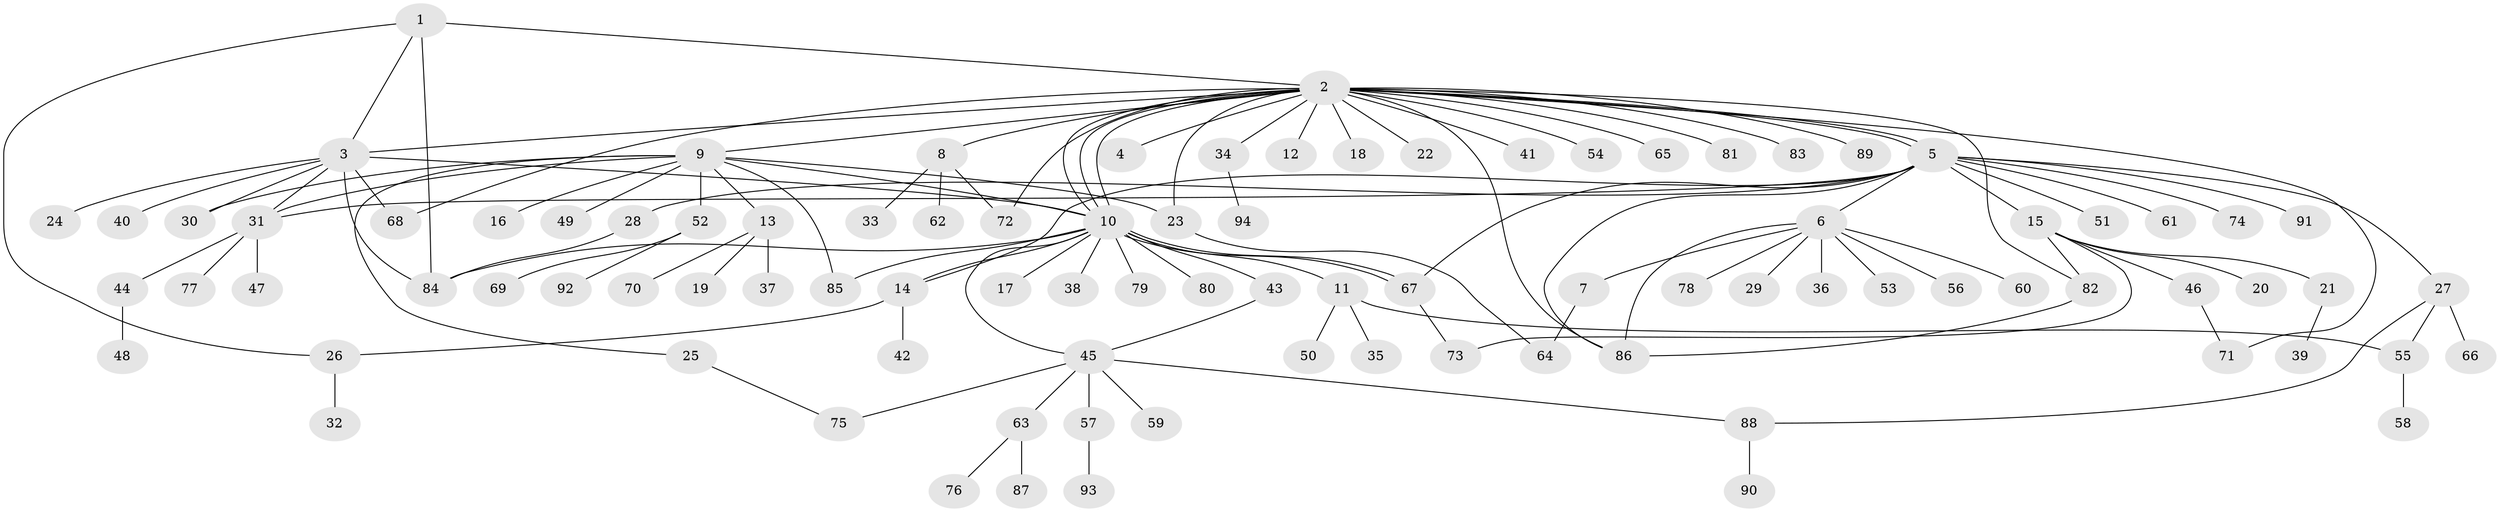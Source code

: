 // coarse degree distribution, {1: 0.8108108108108109, 17: 0.02702702702702703, 3: 0.02702702702702703, 2: 0.05405405405405406, 15: 0.02702702702702703, 9: 0.02702702702702703, 4: 0.02702702702702703}
// Generated by graph-tools (version 1.1) at 2025/50/03/04/25 21:50:37]
// undirected, 94 vertices, 124 edges
graph export_dot {
graph [start="1"]
  node [color=gray90,style=filled];
  1;
  2;
  3;
  4;
  5;
  6;
  7;
  8;
  9;
  10;
  11;
  12;
  13;
  14;
  15;
  16;
  17;
  18;
  19;
  20;
  21;
  22;
  23;
  24;
  25;
  26;
  27;
  28;
  29;
  30;
  31;
  32;
  33;
  34;
  35;
  36;
  37;
  38;
  39;
  40;
  41;
  42;
  43;
  44;
  45;
  46;
  47;
  48;
  49;
  50;
  51;
  52;
  53;
  54;
  55;
  56;
  57;
  58;
  59;
  60;
  61;
  62;
  63;
  64;
  65;
  66;
  67;
  68;
  69;
  70;
  71;
  72;
  73;
  74;
  75;
  76;
  77;
  78;
  79;
  80;
  81;
  82;
  83;
  84;
  85;
  86;
  87;
  88;
  89;
  90;
  91;
  92;
  93;
  94;
  1 -- 2;
  1 -- 3;
  1 -- 26;
  1 -- 84;
  2 -- 3;
  2 -- 4;
  2 -- 5;
  2 -- 5;
  2 -- 8;
  2 -- 9;
  2 -- 10;
  2 -- 10;
  2 -- 10;
  2 -- 12;
  2 -- 18;
  2 -- 22;
  2 -- 23;
  2 -- 34;
  2 -- 41;
  2 -- 54;
  2 -- 65;
  2 -- 68;
  2 -- 71;
  2 -- 72;
  2 -- 81;
  2 -- 82;
  2 -- 83;
  2 -- 86;
  2 -- 89;
  3 -- 10;
  3 -- 24;
  3 -- 30;
  3 -- 31;
  3 -- 40;
  3 -- 68;
  3 -- 84;
  5 -- 6;
  5 -- 14;
  5 -- 15;
  5 -- 27;
  5 -- 28;
  5 -- 31;
  5 -- 51;
  5 -- 61;
  5 -- 67;
  5 -- 74;
  5 -- 86;
  5 -- 91;
  6 -- 7;
  6 -- 29;
  6 -- 36;
  6 -- 53;
  6 -- 56;
  6 -- 60;
  6 -- 78;
  6 -- 86;
  7 -- 64;
  8 -- 33;
  8 -- 62;
  8 -- 72;
  9 -- 10;
  9 -- 13;
  9 -- 16;
  9 -- 23;
  9 -- 25;
  9 -- 30;
  9 -- 31;
  9 -- 49;
  9 -- 52;
  9 -- 85;
  10 -- 11;
  10 -- 14;
  10 -- 17;
  10 -- 38;
  10 -- 43;
  10 -- 45;
  10 -- 67;
  10 -- 67;
  10 -- 79;
  10 -- 80;
  10 -- 84;
  10 -- 85;
  11 -- 35;
  11 -- 50;
  11 -- 55;
  13 -- 19;
  13 -- 37;
  13 -- 70;
  14 -- 26;
  14 -- 42;
  15 -- 20;
  15 -- 21;
  15 -- 46;
  15 -- 73;
  15 -- 82;
  21 -- 39;
  23 -- 64;
  25 -- 75;
  26 -- 32;
  27 -- 55;
  27 -- 66;
  27 -- 88;
  28 -- 84;
  31 -- 44;
  31 -- 47;
  31 -- 77;
  34 -- 94;
  43 -- 45;
  44 -- 48;
  45 -- 57;
  45 -- 59;
  45 -- 63;
  45 -- 75;
  45 -- 88;
  46 -- 71;
  52 -- 69;
  52 -- 92;
  55 -- 58;
  57 -- 93;
  63 -- 76;
  63 -- 87;
  67 -- 73;
  82 -- 86;
  88 -- 90;
}
